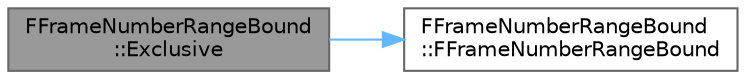 digraph "FFrameNumberRangeBound::Exclusive"
{
 // INTERACTIVE_SVG=YES
 // LATEX_PDF_SIZE
  bgcolor="transparent";
  edge [fontname=Helvetica,fontsize=10,labelfontname=Helvetica,labelfontsize=10];
  node [fontname=Helvetica,fontsize=10,shape=box,height=0.2,width=0.4];
  rankdir="LR";
  Node1 [id="Node000001",label="FFrameNumberRangeBound\l::Exclusive",height=0.2,width=0.4,color="gray40", fillcolor="grey60", style="filled", fontcolor="black",tooltip=" "];
  Node1 -> Node2 [id="edge1_Node000001_Node000002",color="steelblue1",style="solid",tooltip=" "];
  Node2 [id="Node000002",label="FFrameNumberRangeBound\l::FFrameNumberRangeBound",height=0.2,width=0.4,color="grey40", fillcolor="white", style="filled",URL="$d9/dd8/structFFrameNumberRangeBound.html#af8b9d38e1fbf9d2a1ee534f14fa2d052",tooltip=" "];
}

